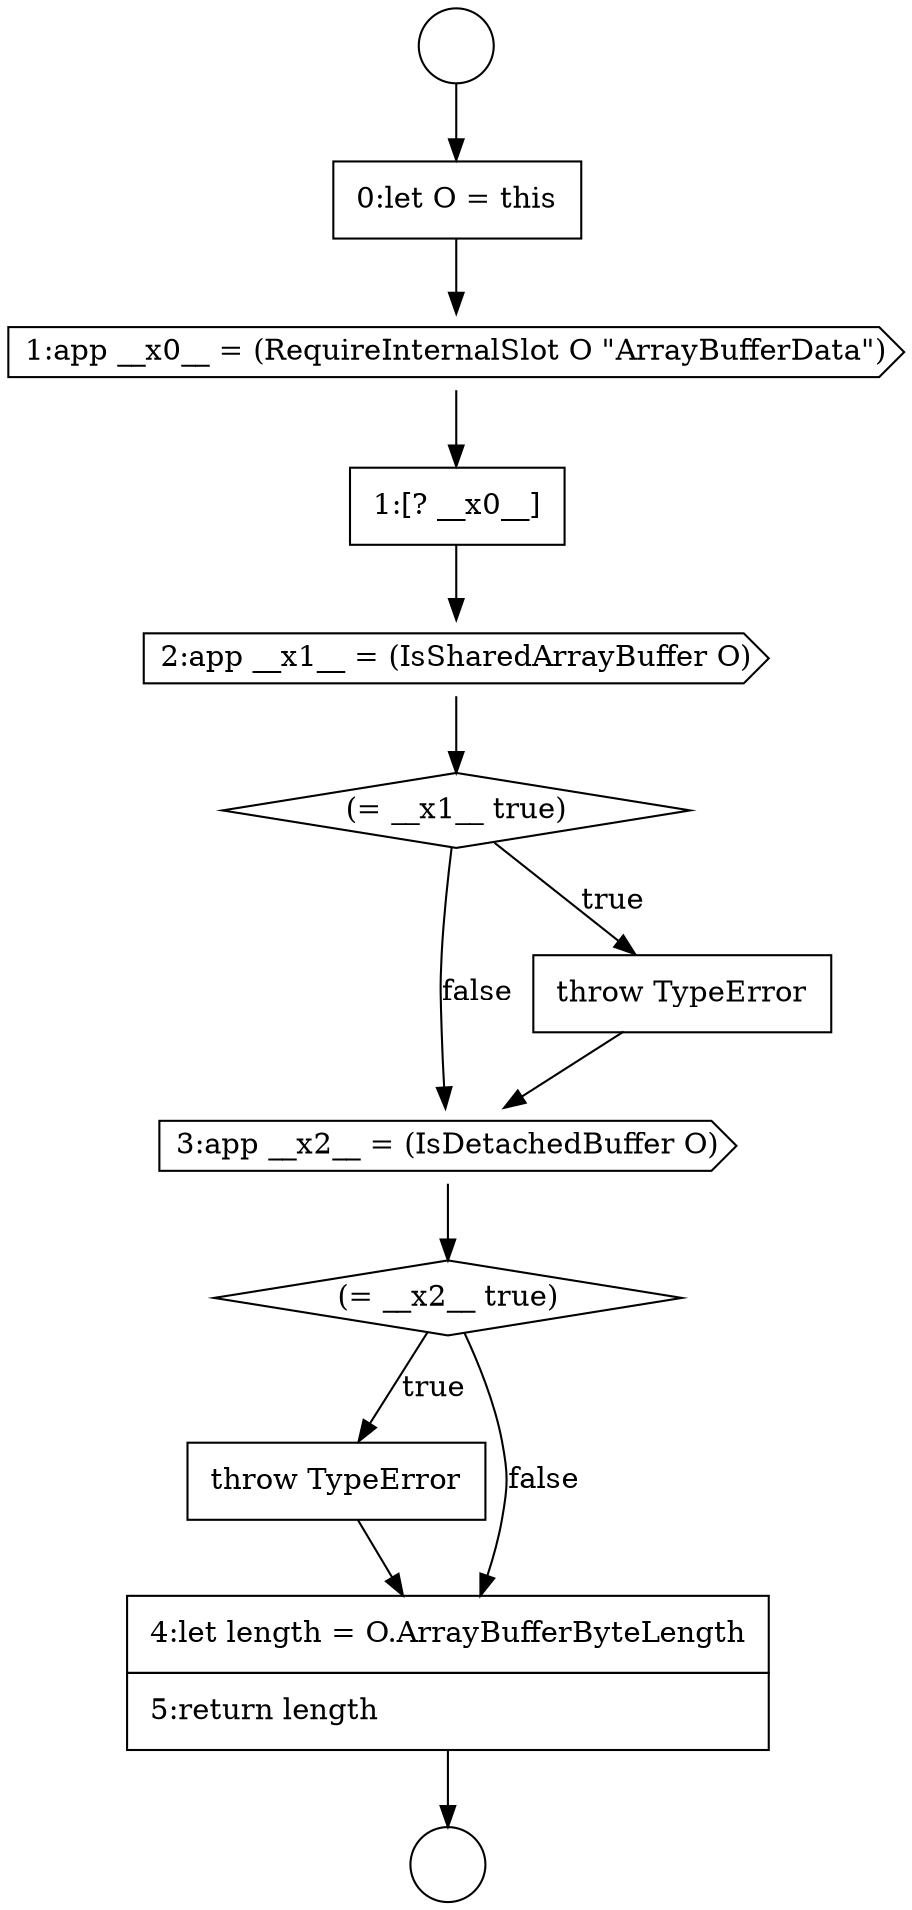 digraph {
  node17424 [shape=cds, label=<<font color="black">2:app __x1__ = (IsSharedArrayBuffer O)</font>> color="black" fillcolor="white" style=filled]
  node17428 [shape=diamond, label=<<font color="black">(= __x2__ true)</font>> color="black" fillcolor="white" style=filled]
  node17423 [shape=none, margin=0, label=<<font color="black">
    <table border="0" cellborder="1" cellspacing="0" cellpadding="10">
      <tr><td align="left">1:[? __x0__]</td></tr>
    </table>
  </font>> color="black" fillcolor="white" style=filled]
  node17429 [shape=none, margin=0, label=<<font color="black">
    <table border="0" cellborder="1" cellspacing="0" cellpadding="10">
      <tr><td align="left">throw TypeError</td></tr>
    </table>
  </font>> color="black" fillcolor="white" style=filled]
  node17422 [shape=cds, label=<<font color="black">1:app __x0__ = (RequireInternalSlot O &quot;ArrayBufferData&quot;)</font>> color="black" fillcolor="white" style=filled]
  node17430 [shape=none, margin=0, label=<<font color="black">
    <table border="0" cellborder="1" cellspacing="0" cellpadding="10">
      <tr><td align="left">4:let length = O.ArrayBufferByteLength</td></tr>
      <tr><td align="left">5:return length</td></tr>
    </table>
  </font>> color="black" fillcolor="white" style=filled]
  node17421 [shape=none, margin=0, label=<<font color="black">
    <table border="0" cellborder="1" cellspacing="0" cellpadding="10">
      <tr><td align="left">0:let O = this</td></tr>
    </table>
  </font>> color="black" fillcolor="white" style=filled]
  node17427 [shape=cds, label=<<font color="black">3:app __x2__ = (IsDetachedBuffer O)</font>> color="black" fillcolor="white" style=filled]
  node17425 [shape=diamond, label=<<font color="black">(= __x1__ true)</font>> color="black" fillcolor="white" style=filled]
  node17420 [shape=circle label=" " color="black" fillcolor="white" style=filled]
  node17419 [shape=circle label=" " color="black" fillcolor="white" style=filled]
  node17426 [shape=none, margin=0, label=<<font color="black">
    <table border="0" cellborder="1" cellspacing="0" cellpadding="10">
      <tr><td align="left">throw TypeError</td></tr>
    </table>
  </font>> color="black" fillcolor="white" style=filled]
  node17419 -> node17421 [ color="black"]
  node17425 -> node17426 [label=<<font color="black">true</font>> color="black"]
  node17425 -> node17427 [label=<<font color="black">false</font>> color="black"]
  node17426 -> node17427 [ color="black"]
  node17421 -> node17422 [ color="black"]
  node17422 -> node17423 [ color="black"]
  node17429 -> node17430 [ color="black"]
  node17430 -> node17420 [ color="black"]
  node17427 -> node17428 [ color="black"]
  node17423 -> node17424 [ color="black"]
  node17424 -> node17425 [ color="black"]
  node17428 -> node17429 [label=<<font color="black">true</font>> color="black"]
  node17428 -> node17430 [label=<<font color="black">false</font>> color="black"]
}

